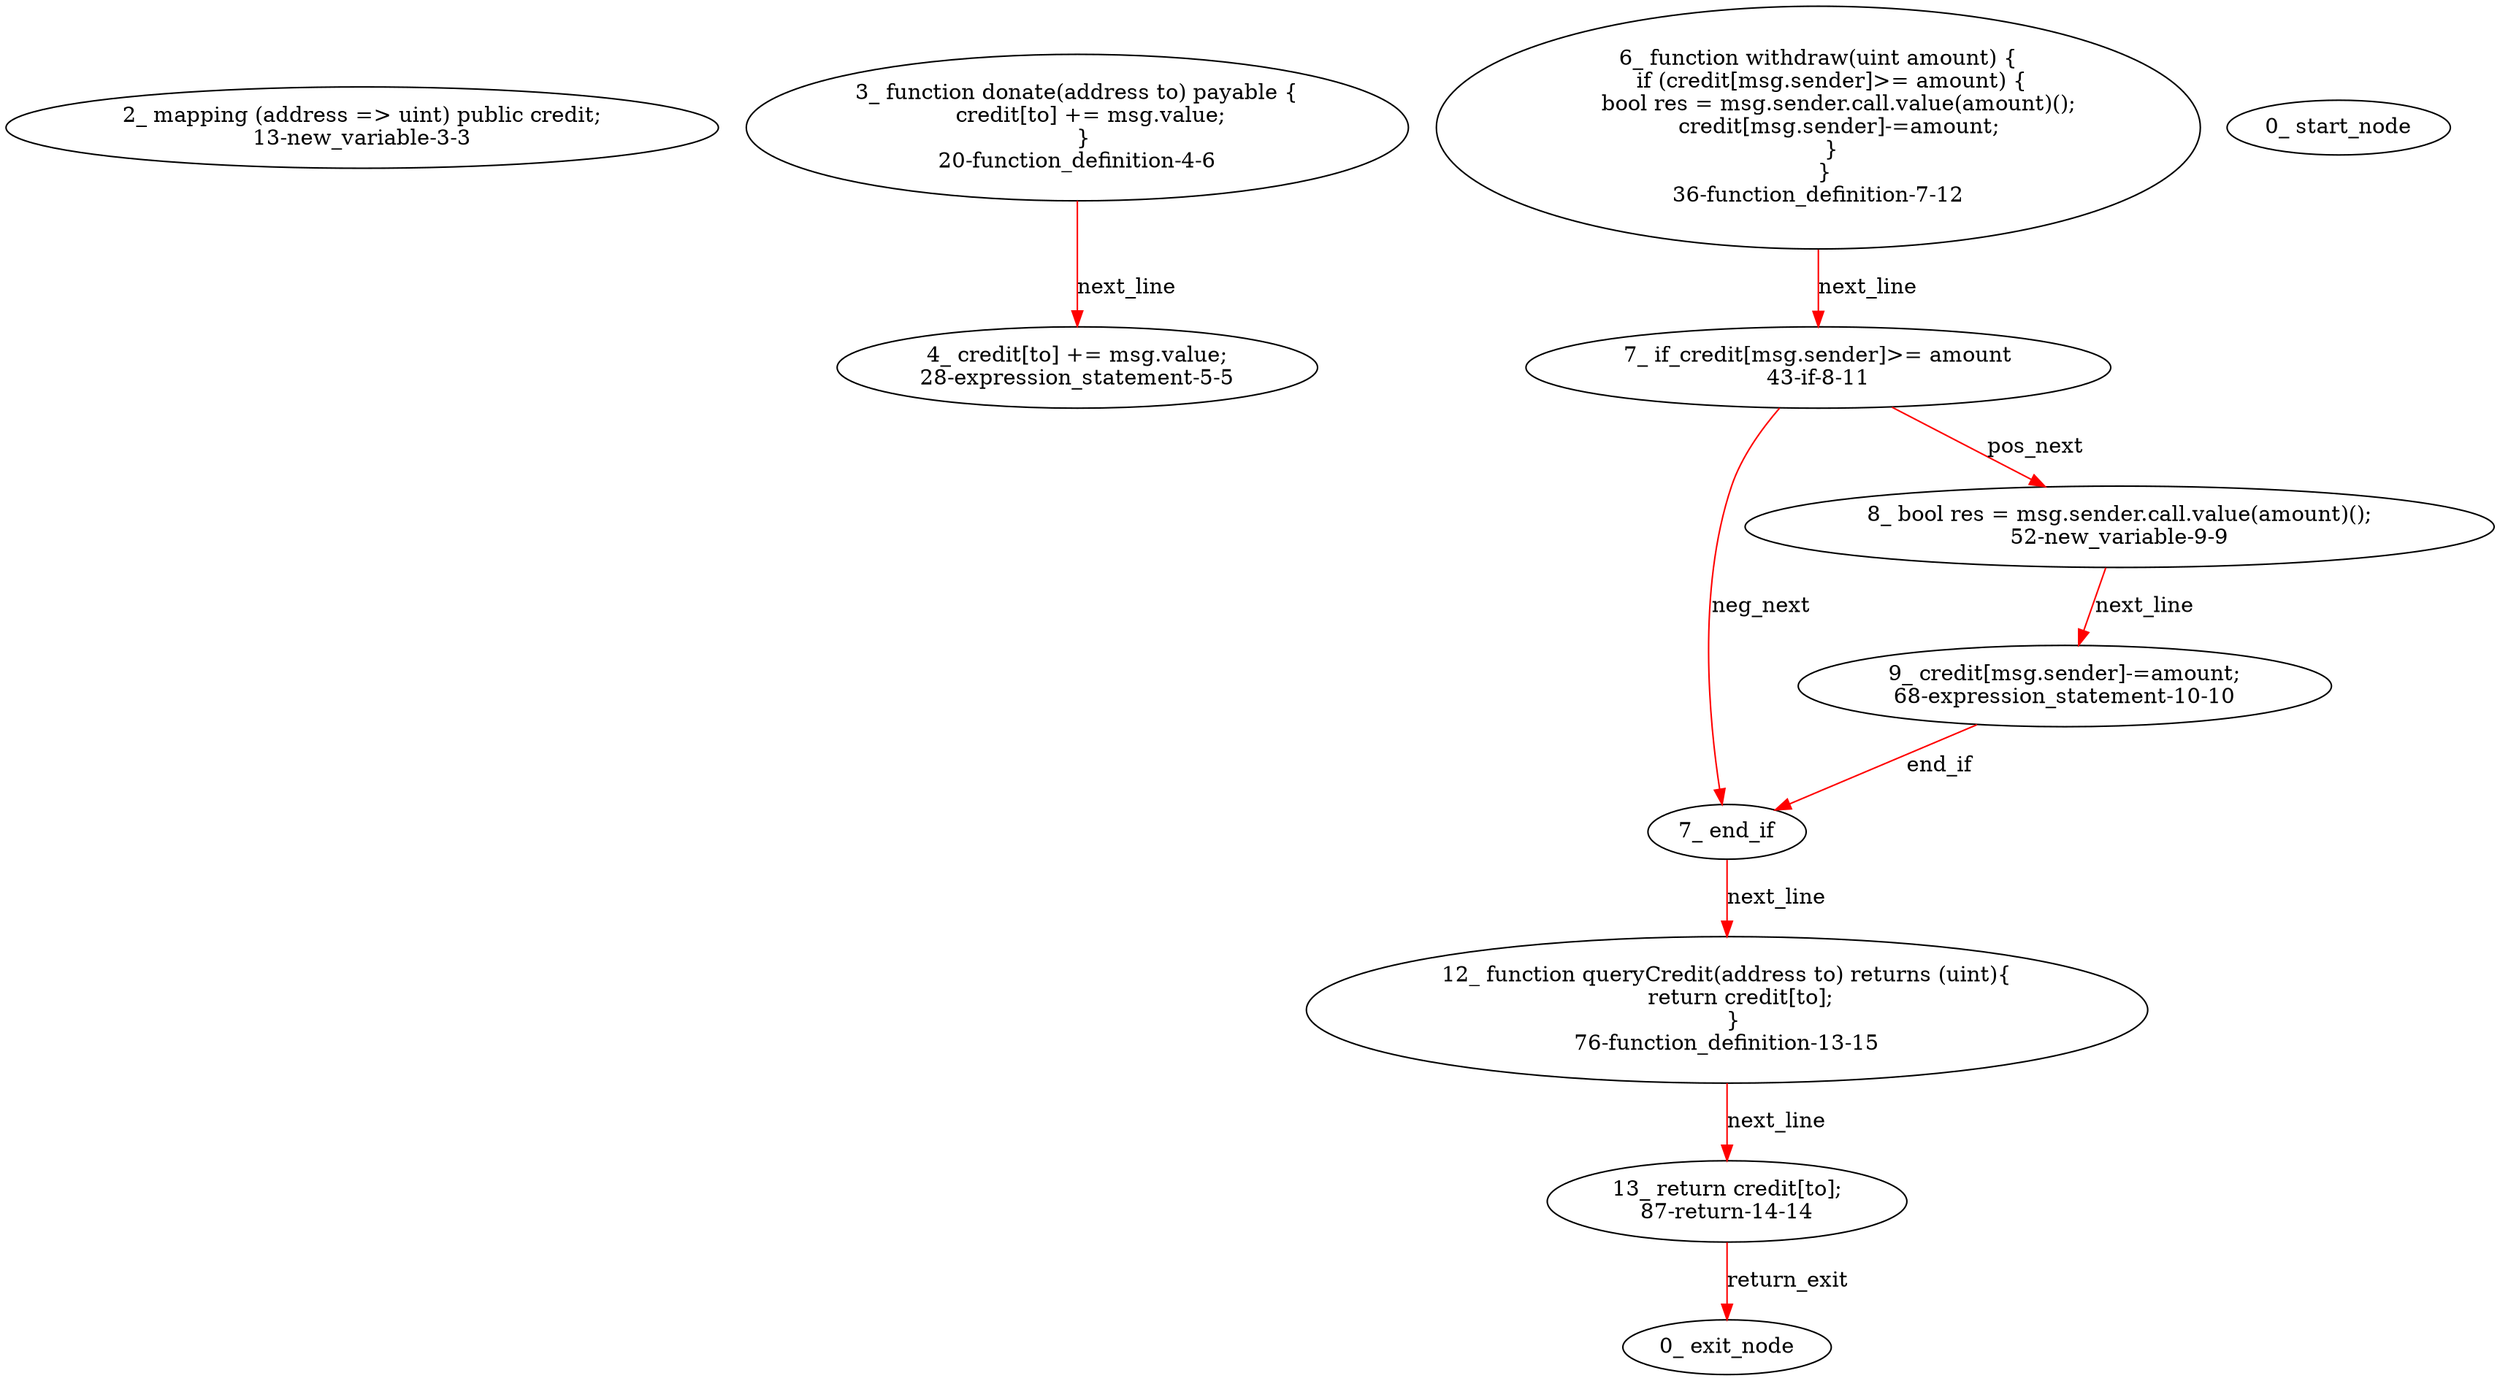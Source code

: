 digraph  {
13 [label="2_ mapping (address => uint) public credit;\n13-new_variable-3-3", method="", type_label=new_variable];
20 [label="3_ function donate(address to) payable {\n    credit[to] += msg.value;\n  }\n20-function_definition-4-6", method="donate(address to)", type_label=function_definition];
28 [label="4_ credit[to] += msg.value;\n28-expression_statement-5-5", method="donate(address to)", type_label=expression_statement];
36 [label="6_ function withdraw(uint amount) {\n    if (credit[msg.sender]>= amount) {\n      bool res = msg.sender.call.value(amount)();\n      credit[msg.sender]-=amount;\n    }\n  }\n36-function_definition-7-12", method="withdraw(uint amount)", type_label=function_definition];
43 [label="7_ if_credit[msg.sender]>= amount\n43-if-8-11", method="withdraw(uint amount)", type_label=if];
129 [label="7_ end_if", method="withdraw(uint amount)", type_label=end_if];
52 [label="8_ bool res = msg.sender.call.value(amount)();\n52-new_variable-9-9", method="withdraw(uint amount)", type_label=new_variable];
68 [label="9_ credit[msg.sender]-=amount;\n68-expression_statement-10-10", method="withdraw(uint amount)", type_label=expression_statement];
76 [label="12_ function queryCredit(address to) returns (uint){\n    return credit[to];\n  }\n76-function_definition-13-15", method="queryCredit(address to)", type_label=function_definition];
87 [label="13_ return credit[to];\n87-return-14-14", method="queryCredit(address to)", type_label=return];
1 [label="0_ start_node", method="", type_label=start];
2 [label="0_ exit_node", method="", type_label=exit];
20 -> 28  [color=red, controlflow_type=next_line, edge_type=CFG_edge, key=0, label=next_line];
36 -> 43  [color=red, controlflow_type=next_line, edge_type=CFG_edge, key=0, label=next_line];
43 -> 52  [color=red, controlflow_type=pos_next, edge_type=CFG_edge, key=0, label=pos_next];
43 -> 129  [color=red, controlflow_type=neg_next, edge_type=CFG_edge, key=0, label=neg_next];
129 -> 76  [color=red, controlflow_type=next_line, edge_type=CFG_edge, key=0, label=next_line];
52 -> 68  [color=red, controlflow_type=next_line, edge_type=CFG_edge, key=0, label=next_line];
68 -> 129  [color=red, controlflow_type=end_if, edge_type=CFG_edge, key=0, label=end_if];
76 -> 87  [color=red, controlflow_type=next_line, edge_type=CFG_edge, key=0, label=next_line];
87 -> 2  [color=red, controlflow_type=return_exit, edge_type=CFG_edge, key=0, label=return_exit];
}
